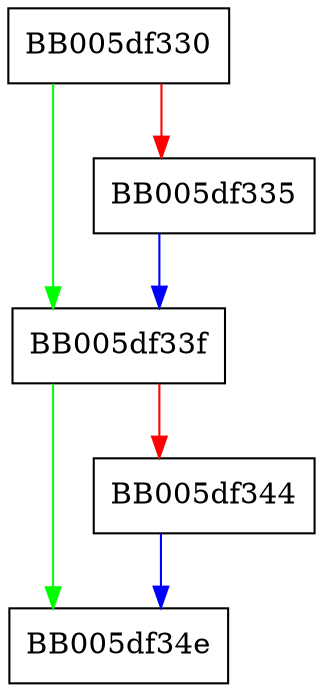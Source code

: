 digraph EVP_PKEY_meth_get_derive {
  node [shape="box"];
  graph [splines=ortho];
  BB005df330 -> BB005df33f [color="green"];
  BB005df330 -> BB005df335 [color="red"];
  BB005df335 -> BB005df33f [color="blue"];
  BB005df33f -> BB005df34e [color="green"];
  BB005df33f -> BB005df344 [color="red"];
  BB005df344 -> BB005df34e [color="blue"];
}